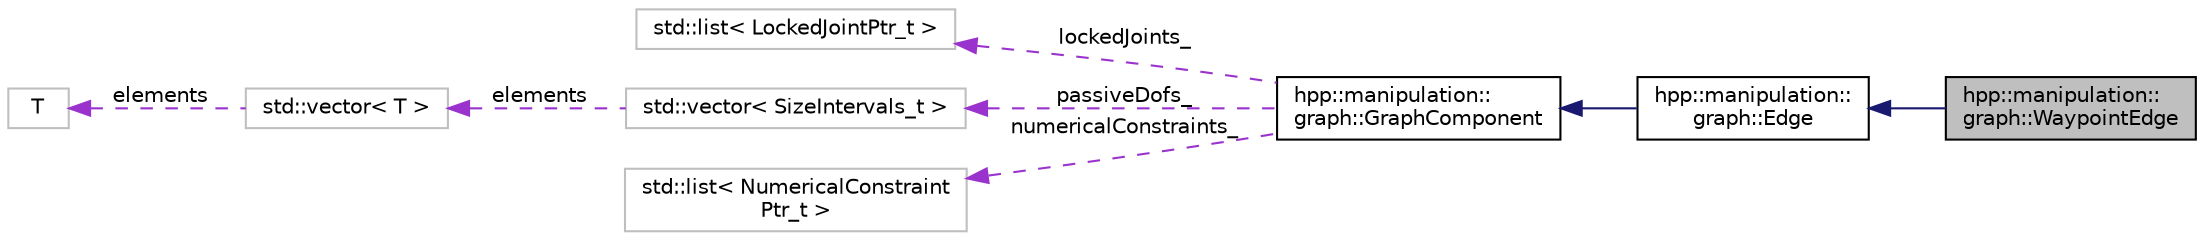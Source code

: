 digraph "hpp::manipulation::graph::WaypointEdge"
{
  edge [fontname="Helvetica",fontsize="10",labelfontname="Helvetica",labelfontsize="10"];
  node [fontname="Helvetica",fontsize="10",shape=record];
  rankdir="LR";
  Node1 [label="hpp::manipulation::\lgraph::WaypointEdge",height=0.2,width=0.4,color="black", fillcolor="grey75", style="filled" fontcolor="black"];
  Node2 -> Node1 [dir="back",color="midnightblue",fontsize="10",style="solid",fontname="Helvetica"];
  Node2 [label="hpp::manipulation::\lgraph::Edge",height=0.2,width=0.4,color="black", fillcolor="white", style="filled",URL="$a00013.html",tooltip="Abstract class representing representing the link between two nodes. "];
  Node3 -> Node2 [dir="back",color="midnightblue",fontsize="10",style="solid",fontname="Helvetica"];
  Node3 [label="hpp::manipulation::\lgraph::GraphComponent",height=0.2,width=0.4,color="black", fillcolor="white", style="filled",URL="$a00015.html",tooltip="Define common methods of the graph components. "];
  Node4 -> Node3 [dir="back",color="darkorchid3",fontsize="10",style="dashed",label=" lockedJoints_" ,fontname="Helvetica"];
  Node4 [label="std::list\< LockedJointPtr_t \>",height=0.2,width=0.4,color="grey75", fillcolor="white", style="filled"];
  Node5 -> Node3 [dir="back",color="darkorchid3",fontsize="10",style="dashed",label=" passiveDofs_" ,fontname="Helvetica"];
  Node5 [label="std::vector\< SizeIntervals_t \>",height=0.2,width=0.4,color="grey75", fillcolor="white", style="filled"];
  Node6 -> Node5 [dir="back",color="darkorchid3",fontsize="10",style="dashed",label=" elements" ,fontname="Helvetica"];
  Node6 [label="std::vector\< T \>",height=0.2,width=0.4,color="grey75", fillcolor="white", style="filled",tooltip="STL class. "];
  Node7 -> Node6 [dir="back",color="darkorchid3",fontsize="10",style="dashed",label=" elements" ,fontname="Helvetica"];
  Node7 [label="T",height=0.2,width=0.4,color="grey75", fillcolor="white", style="filled"];
  Node8 -> Node3 [dir="back",color="darkorchid3",fontsize="10",style="dashed",label=" numericalConstraints_" ,fontname="Helvetica"];
  Node8 [label="std::list\< NumericalConstraint\lPtr_t \>",height=0.2,width=0.4,color="grey75", fillcolor="white", style="filled"];
}
